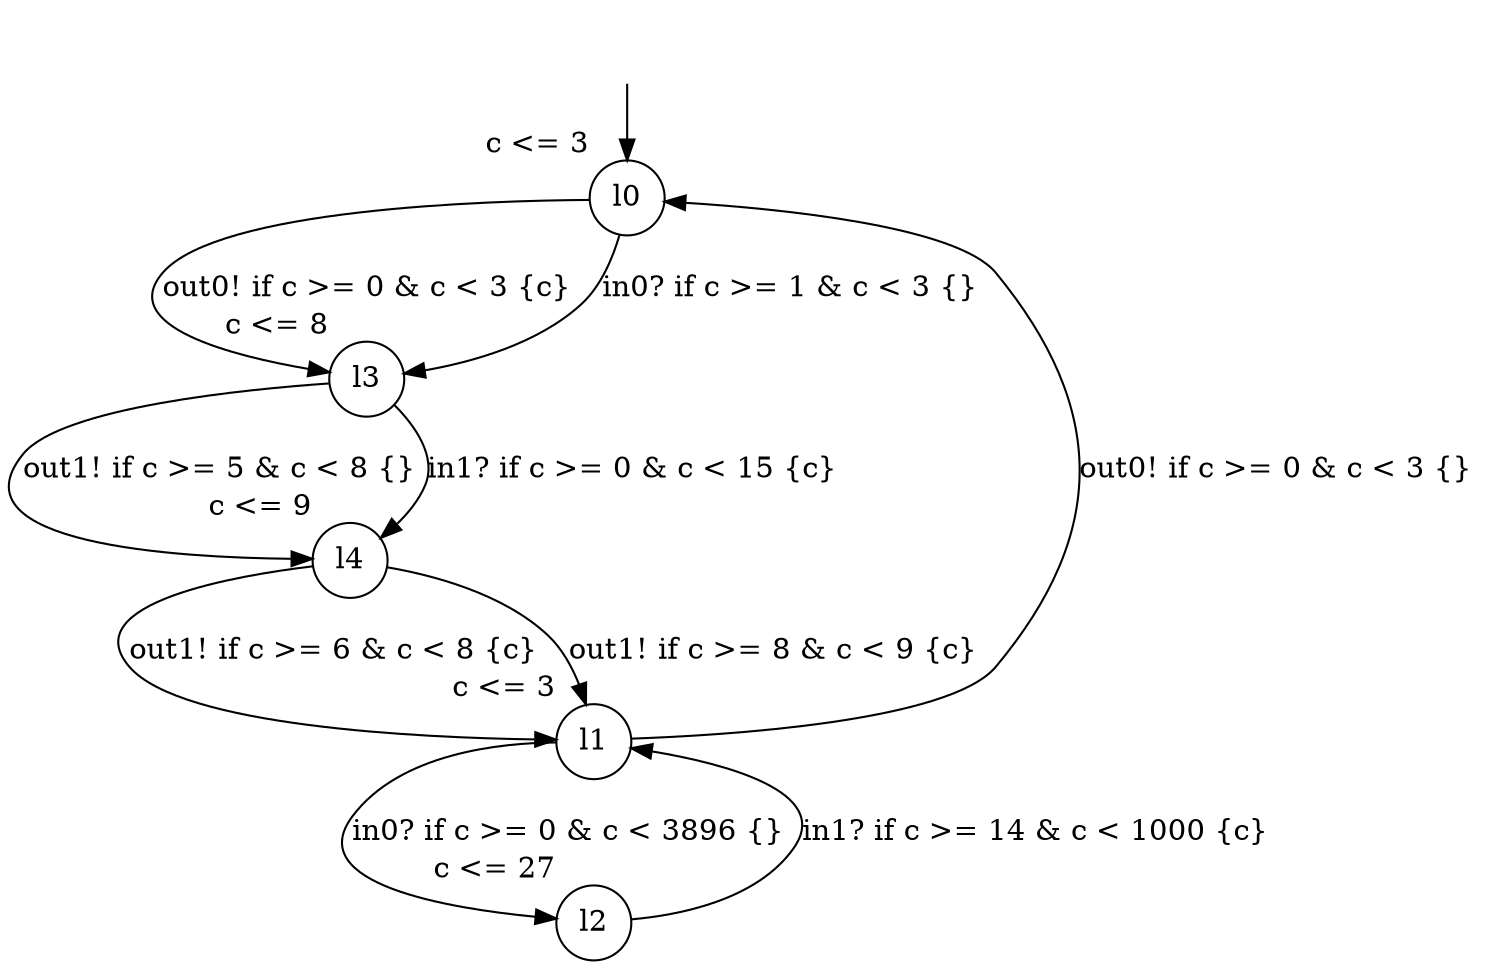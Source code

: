 digraph g {
__start0 [label="" shape="none"];
l0 [shape="circle" margin=0 label="l0", xlabel="c <= 3"];
l1 [shape="circle" margin=0 label="l1", xlabel="c <= 3"];
l2 [shape="circle" margin=0 label="l2", xlabel="c <= 27"];
l3 [shape="circle" margin=0 label="l3", xlabel="c <= 8"];
l4 [shape="circle" margin=0 label="l4", xlabel="c <= 9"];
l0 -> l3 [label="out0! if c >= 0 & c < 3 {c} "];
l0 -> l3 [label="in0? if c >= 1 & c < 3 {} "];
l1 -> l2 [label="in0? if c >= 0 & c < 3896 {} "];
l1 -> l0 [label="out0! if c >= 0 & c < 3 {} "];
l2 -> l1 [label="in1? if c >= 14 & c < 1000 {c} "];
l3 -> l4 [label="out1! if c >= 5 & c < 8 {} "];
l3 -> l4 [label="in1? if c >= 0 & c < 15 {c} "];
l4 -> l1 [label="out1! if c >= 6 & c < 8 {c} "];
l4 -> l1 [label="out1! if c >= 8 & c < 9 {c} "];
__start0 -> l0;
}
